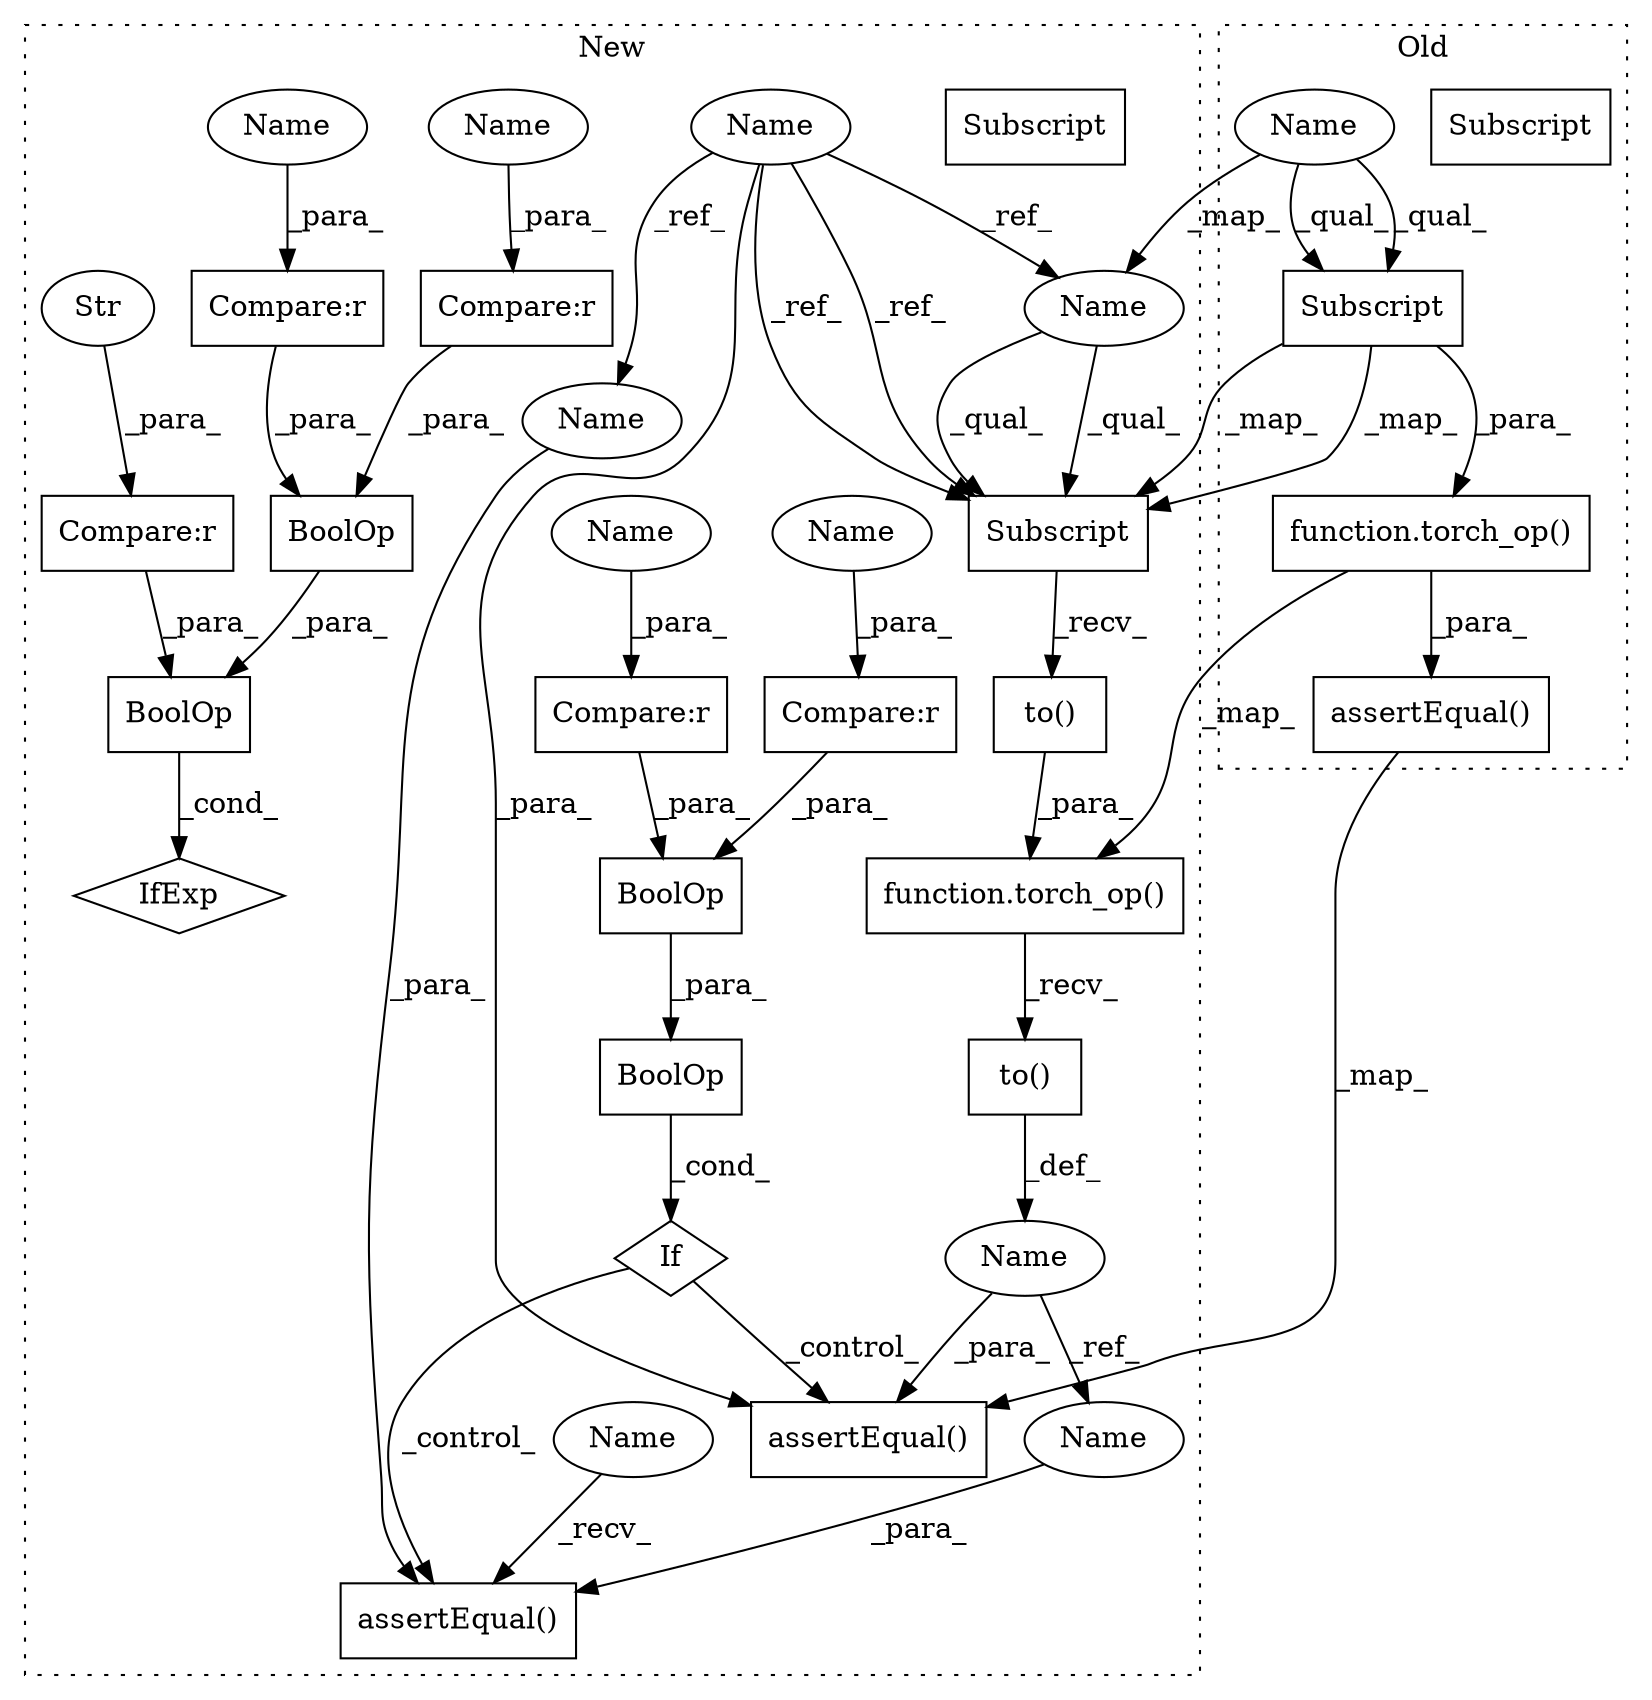 digraph G {
subgraph cluster0 {
1 [label="function.torch_op()" a="75" s="2745,2790" l="9,14" shape="box"];
7 [label="Subscript" a="63" s="2754,0" l="10,0" shape="box"];
22 [label="assertEqual()" a="75" s="3005,3039" l="17,1" shape="box"];
27 [label="Name" a="87" s="2754" l="7" shape="ellipse"];
28 [label="Subscript" a="63" s="2754,0" l="10,0" shape="box"];
label = "Old";
style="dotted";
}
subgraph cluster1 {
2 [label="function.torch_op()" a="75" s="4239,4422" l="9,14" shape="box"];
3 [label="assertEqual()" a="75" s="4744,4778" l="17,51" shape="box"];
4 [label="If" a="96" s="4653" l="3" shape="diamond"];
5 [label="BoolOp" a="72" s="4656" l="51" shape="box"];
6 [label="to()" a="75" s="4248" l="34" shape="box"];
8 [label="Subscript" a="63" s="4248,0" l="10,0" shape="box"];
9 [label="Name" a="87" s="3718" l="7" shape="ellipse"];
10 [label="to()" a="75" s="4239" l="213" shape="box"];
11 [label="Compare:r" a="40" s="4657" l="22" shape="box"];
12 [label="Compare:r" a="40" s="4683" l="23" shape="box"];
13 [label="BoolOp" a="72" s="4656" l="70" shape="box"];
14 [label="Compare:r" a="40" s="4152" l="22" shape="box"];
15 [label="BoolOp" a="72" s="4151" l="51" shape="box"];
16 [label="Compare:r" a="40" s="4178" l="23" shape="box"];
17 [label="IfExp" a="51" s="4069,4203" l="4,6" shape="diamond"];
18 [label="Compare:r" a="40" s="4074" l="26" shape="box"];
19 [label="Str" a="66" s="4094" l="6" shape="ellipse"];
20 [label="BoolOp" a="72" s="4073" l="130" shape="box"];
21 [label="assertEqual()" a="75" s="4864,4898" l="17,1" shape="box"];
23 [label="Name" a="87" s="4227" l="8" shape="ellipse"];
24 [label="Name" a="87" s="4761" l="7" shape="ellipse"];
25 [label="Subscript" a="63" s="4248,0" l="10,0" shape="box"];
26 [label="Name" a="87" s="4248" l="7" shape="ellipse"];
29 [label="Name" a="87" s="4770" l="8" shape="ellipse"];
30 [label="Name" a="87" s="4744" l="4" shape="ellipse"];
31 [label="Name" a="87" s="4152" l="5" shape="ellipse"];
32 [label="Name" a="87" s="4683" l="5" shape="ellipse"];
33 [label="Name" a="87" s="4657" l="5" shape="ellipse"];
34 [label="Name" a="87" s="4178" l="5" shape="ellipse"];
label = "New";
style="dotted";
}
1 -> 22 [label="_para_"];
1 -> 2 [label="_map_"];
2 -> 10 [label="_recv_"];
4 -> 21 [label="_control_"];
4 -> 3 [label="_control_"];
5 -> 13 [label="_para_"];
6 -> 2 [label="_para_"];
9 -> 24 [label="_ref_"];
9 -> 26 [label="_ref_"];
9 -> 25 [label="_ref_"];
9 -> 21 [label="_para_"];
9 -> 25 [label="_ref_"];
10 -> 23 [label="_def_"];
11 -> 5 [label="_para_"];
12 -> 5 [label="_para_"];
13 -> 4 [label="_cond_"];
14 -> 15 [label="_para_"];
15 -> 20 [label="_para_"];
16 -> 15 [label="_para_"];
18 -> 20 [label="_para_"];
19 -> 18 [label="_para_"];
20 -> 17 [label="_cond_"];
22 -> 21 [label="_map_"];
23 -> 21 [label="_para_"];
23 -> 29 [label="_ref_"];
24 -> 3 [label="_para_"];
25 -> 6 [label="_recv_"];
26 -> 25 [label="_qual_"];
26 -> 25 [label="_qual_"];
27 -> 26 [label="_map_"];
27 -> 28 [label="_qual_"];
27 -> 28 [label="_qual_"];
28 -> 1 [label="_para_"];
28 -> 25 [label="_map_"];
28 -> 25 [label="_map_"];
29 -> 3 [label="_para_"];
30 -> 3 [label="_recv_"];
31 -> 14 [label="_para_"];
32 -> 12 [label="_para_"];
33 -> 11 [label="_para_"];
34 -> 16 [label="_para_"];
}